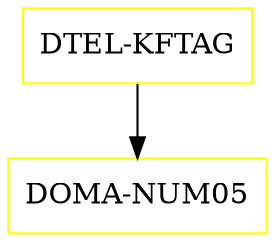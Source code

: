 digraph G {
  "DTEL-KFTAG" [shape=box,color=yellow];
  "DOMA-NUM05" [shape=box,color=yellow,URL="./DOMA_NUM05.html"];
  "DTEL-KFTAG" -> "DOMA-NUM05";
}
